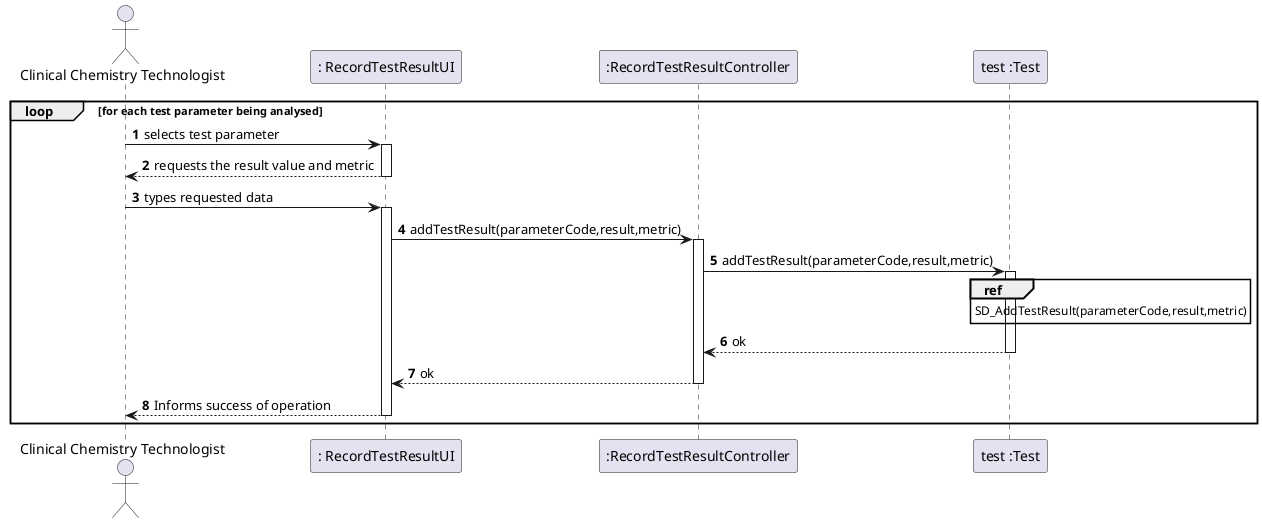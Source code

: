 @startuml
autonumber
'hide footbox
actor "Clinical Chemistry Technologist" as CCT

participant ": RecordTestResultUI" as UI
participant ":RecordTestResultController" as CTRL
participant "test :Test" as T

loop for each test parameter being analysed
CCT -> UI : selects test parameter
activate UI
UI --> CCT : requests the result value and metric
deactivate UI

CCT -> UI : types requested data
activate UI

UI -> CTRL : addTestResult(parameterCode,result,metric)
activate CTRL

CTRL -> T : addTestResult(parameterCode,result,metric)
activate T

ref over T
SD_AddTestResult(parameterCode,result,metric)
end ref

T --> CTRL : ok
deactivate T

CTRL --> UI : ok
deactivate CTRL

UI --> CCT : Informs success of operation
deactivate UI

end
@enduml